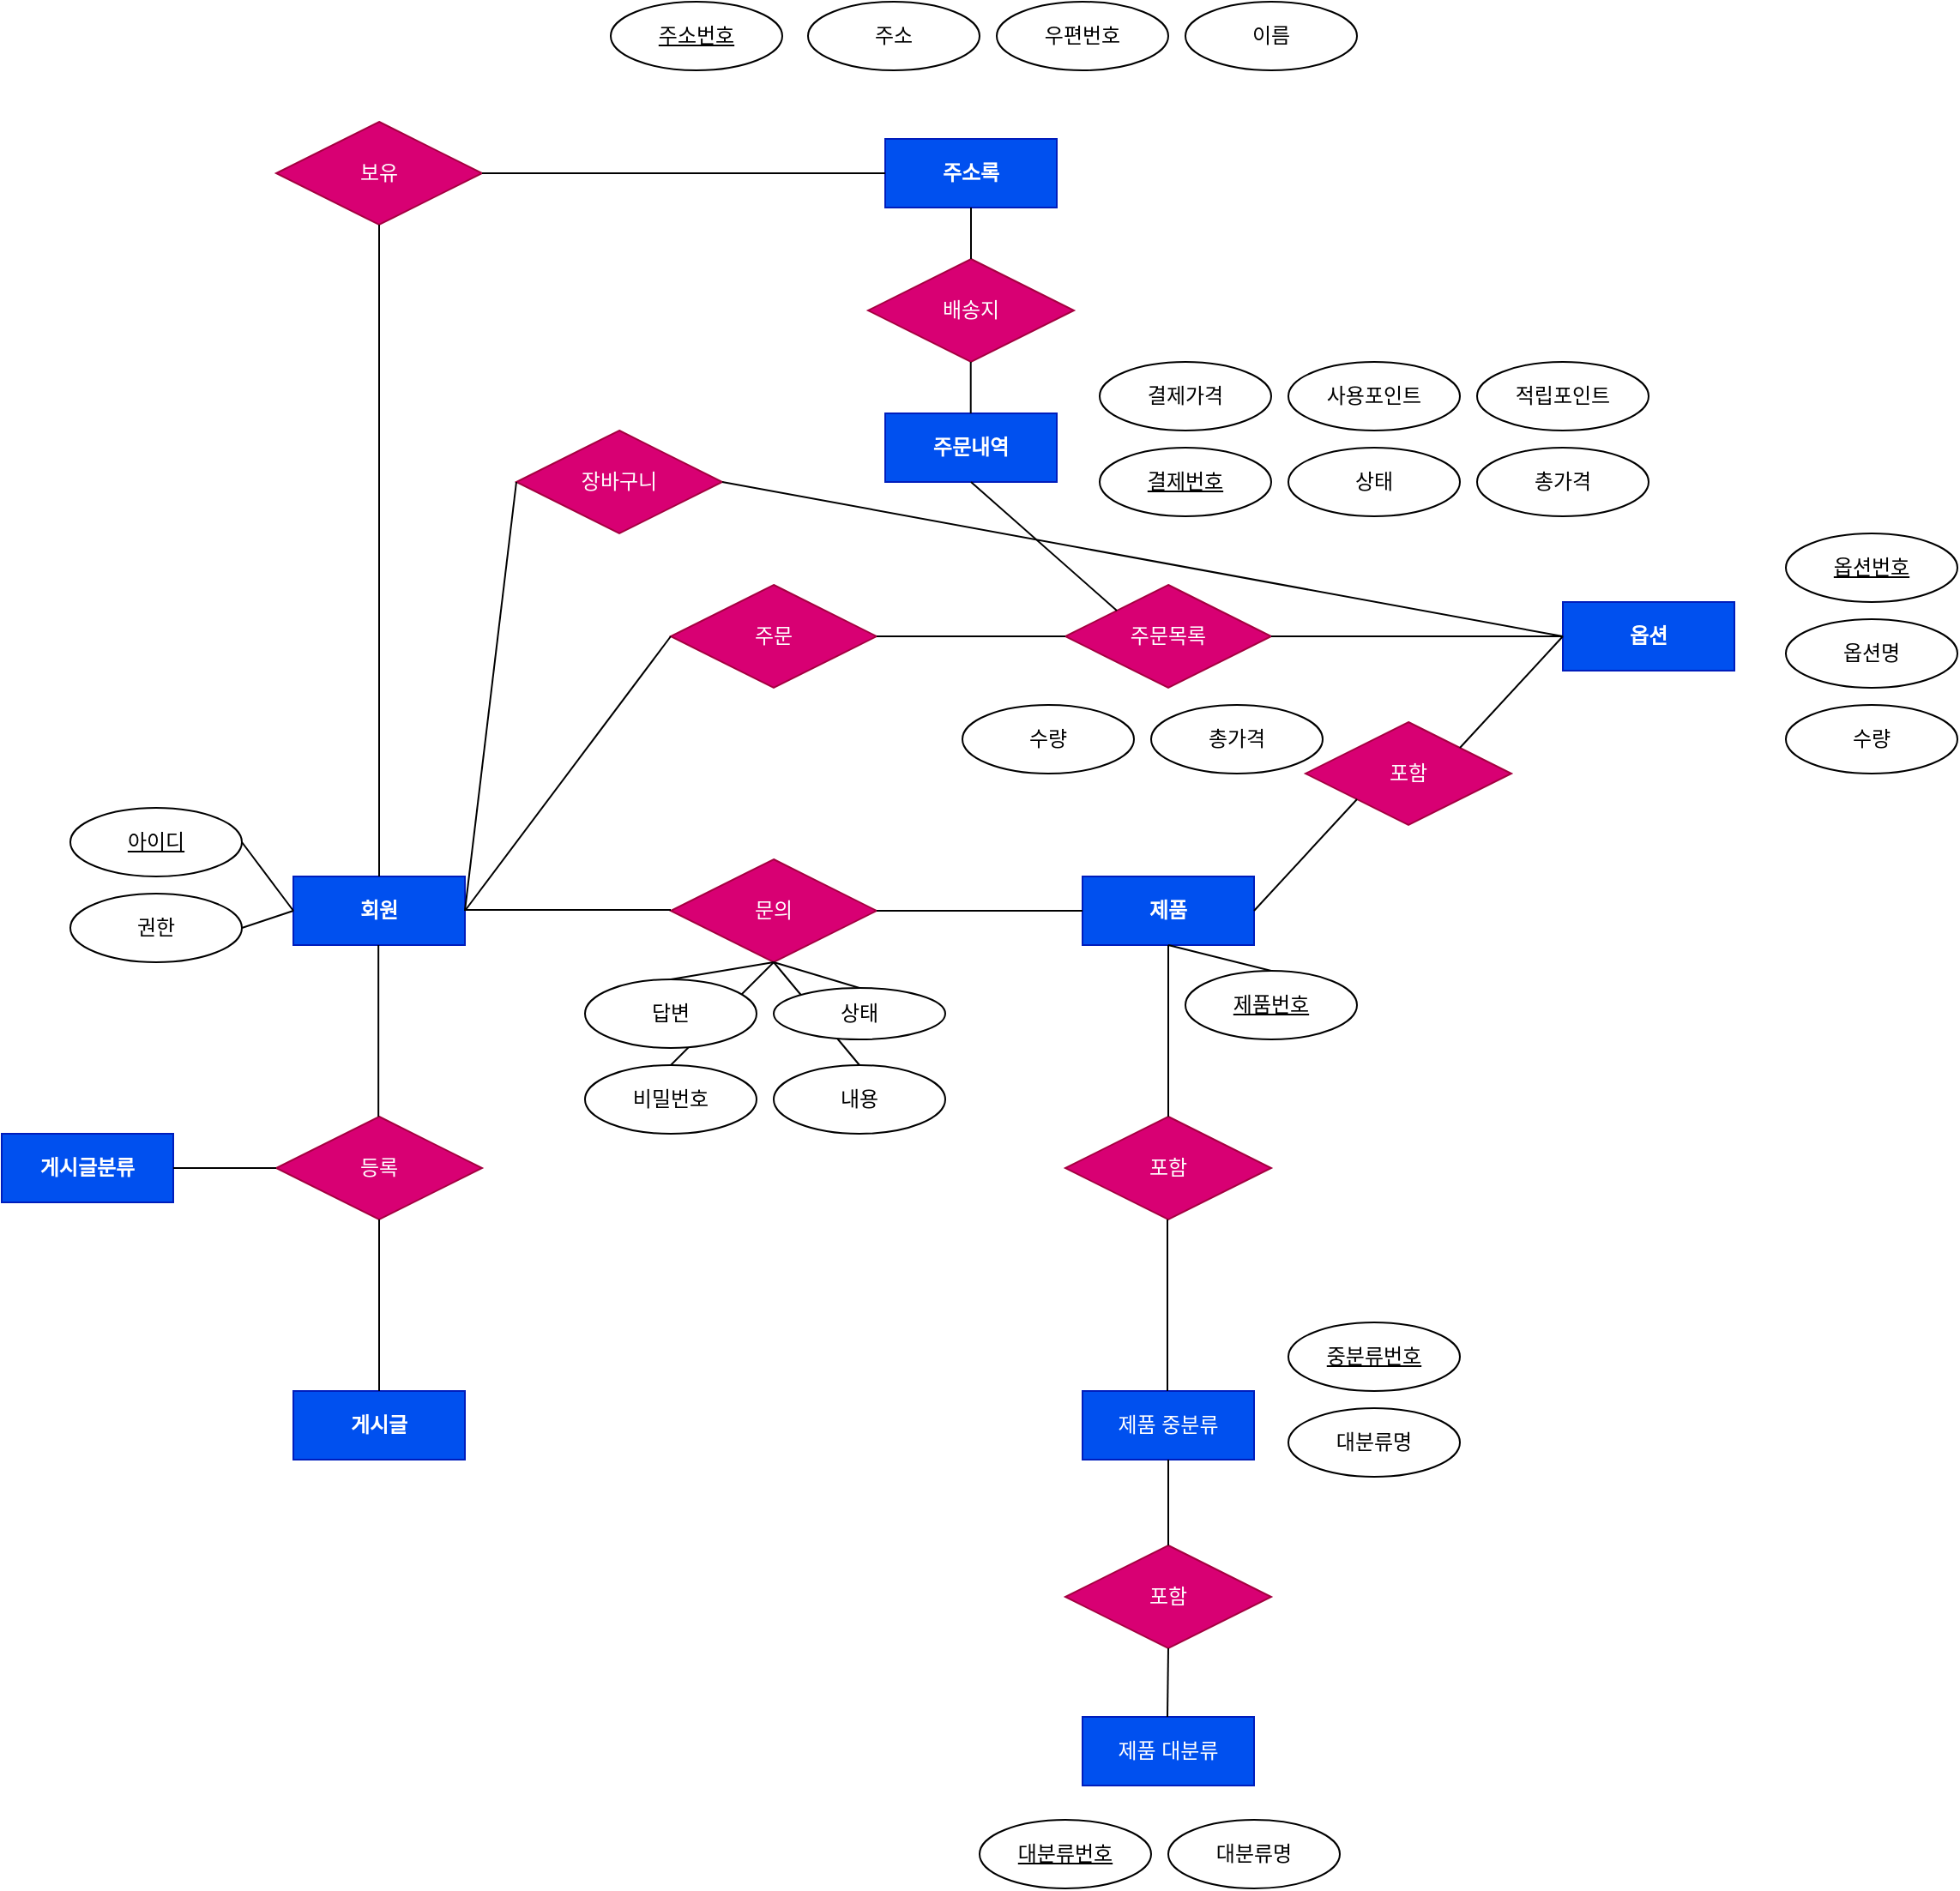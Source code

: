 <mxfile version="20.2.3" type="device"><diagram id="R2lEEEUBdFMjLlhIrx00" name="Page-1"><mxGraphModel dx="1661" dy="2405" grid="1" gridSize="10" guides="1" tooltips="1" connect="1" arrows="1" fold="1" page="1" pageScale="1" pageWidth="850" pageHeight="1100" math="0" shadow="0" extFonts="Permanent Marker^https://fonts.googleapis.com/css?family=Permanent+Marker"><root><mxCell id="0"/><mxCell id="1" parent="0"/><mxCell id="GbC8QpPvB_LfAd_JuzLC-73" value="" style="endArrow=none;html=1;rounded=0;exitX=0.5;exitY=0;exitDx=0;exitDy=0;entryX=0.5;entryY=1;entryDx=0;entryDy=0;" edge="1" parent="1" source="GbC8QpPvB_LfAd_JuzLC-48" target="GbC8QpPvB_LfAd_JuzLC-5"><mxGeometry relative="1" as="geometry"><mxPoint x="370" y="400" as="sourcePoint"/><mxPoint x="430" y="340" as="targetPoint"/></mxGeometry></mxCell><mxCell id="GbC8QpPvB_LfAd_JuzLC-72" value="" style="endArrow=none;html=1;rounded=0;exitX=0.5;exitY=0;exitDx=0;exitDy=0;entryX=0.5;entryY=1;entryDx=0;entryDy=0;" edge="1" parent="1" source="GbC8QpPvB_LfAd_JuzLC-47" target="GbC8QpPvB_LfAd_JuzLC-5"><mxGeometry relative="1" as="geometry"><mxPoint x="420" y="460" as="sourcePoint"/><mxPoint x="580" y="460" as="targetPoint"/></mxGeometry></mxCell><mxCell id="GbC8QpPvB_LfAd_JuzLC-1" value="회원" style="whiteSpace=wrap;html=1;align=center;fontStyle=1;labelBackgroundColor=none;fillColor=#0050ef;fontColor=#ffffff;strokeColor=#001DBC;" vertex="1" parent="1"><mxGeometry x="140" y="280" width="100" height="40" as="geometry"/></mxCell><mxCell id="GbC8QpPvB_LfAd_JuzLC-2" value="제품" style="whiteSpace=wrap;html=1;align=center;fontStyle=1;fillColor=#0050ef;fontColor=#ffffff;strokeColor=#001DBC;" vertex="1" parent="1"><mxGeometry x="600" y="280" width="100" height="40" as="geometry"/></mxCell><mxCell id="GbC8QpPvB_LfAd_JuzLC-3" value="게시글" style="whiteSpace=wrap;html=1;align=center;fontStyle=1;fillColor=#0050ef;fontColor=#ffffff;strokeColor=#001DBC;" vertex="1" parent="1"><mxGeometry x="140" y="580" width="100" height="40" as="geometry"/></mxCell><mxCell id="GbC8QpPvB_LfAd_JuzLC-4" value="제품 중분류" style="whiteSpace=wrap;html=1;align=center;fillColor=#0050ef;fontColor=#ffffff;strokeColor=#001DBC;" vertex="1" parent="1"><mxGeometry x="600" y="580" width="100" height="40" as="geometry"/></mxCell><mxCell id="GbC8QpPvB_LfAd_JuzLC-5" value="문의" style="shape=rhombus;perimeter=rhombusPerimeter;whiteSpace=wrap;html=1;align=center;fillColor=#d80073;fontColor=#ffffff;strokeColor=#A50040;" vertex="1" parent="1"><mxGeometry x="360" y="270" width="120" height="60" as="geometry"/></mxCell><mxCell id="GbC8QpPvB_LfAd_JuzLC-6" value="포함" style="shape=rhombus;perimeter=rhombusPerimeter;whiteSpace=wrap;html=1;align=center;fillColor=#d80073;fontColor=#ffffff;strokeColor=#A50040;" vertex="1" parent="1"><mxGeometry x="590" y="420" width="120" height="60" as="geometry"/></mxCell><mxCell id="GbC8QpPvB_LfAd_JuzLC-7" value="등록" style="shape=rhombus;perimeter=rhombusPerimeter;whiteSpace=wrap;html=1;align=center;fillColor=#d80073;fontColor=#ffffff;strokeColor=#A50040;" vertex="1" parent="1"><mxGeometry x="130" y="420" width="120" height="60" as="geometry"/></mxCell><mxCell id="GbC8QpPvB_LfAd_JuzLC-8" value="주문" style="shape=rhombus;perimeter=rhombusPerimeter;whiteSpace=wrap;html=1;align=center;fillColor=#d80073;fontColor=#ffffff;strokeColor=#A50040;" vertex="1" parent="1"><mxGeometry x="360" y="110" width="120" height="60" as="geometry"/></mxCell><mxCell id="GbC8QpPvB_LfAd_JuzLC-9" value="주문내역" style="whiteSpace=wrap;html=1;align=center;fontStyle=1;fillColor=#0050ef;fontColor=#ffffff;strokeColor=#001DBC;" vertex="1" parent="1"><mxGeometry x="485" y="10" width="100" height="40" as="geometry"/></mxCell><mxCell id="GbC8QpPvB_LfAd_JuzLC-10" value="주문목록" style="shape=rhombus;perimeter=rhombusPerimeter;whiteSpace=wrap;html=1;align=center;fillColor=#d80073;fontColor=#ffffff;strokeColor=#A50040;" vertex="1" parent="1"><mxGeometry x="590" y="110" width="120" height="60" as="geometry"/></mxCell><mxCell id="GbC8QpPvB_LfAd_JuzLC-11" value="옵션" style="whiteSpace=wrap;html=1;align=center;fontStyle=1;fillColor=#0050ef;fontColor=#ffffff;strokeColor=#001DBC;" vertex="1" parent="1"><mxGeometry x="880" y="120" width="100" height="40" as="geometry"/></mxCell><mxCell id="GbC8QpPvB_LfAd_JuzLC-12" value="주소록" style="whiteSpace=wrap;html=1;align=center;fontStyle=1;fillColor=#0050ef;fontColor=#ffffff;strokeColor=#001DBC;" vertex="1" parent="1"><mxGeometry x="485" y="-150" width="100" height="40" as="geometry"/></mxCell><mxCell id="GbC8QpPvB_LfAd_JuzLC-13" value="보유" style="shape=rhombus;perimeter=rhombusPerimeter;whiteSpace=wrap;html=1;align=center;fillColor=#d80073;fontColor=#ffffff;strokeColor=#A50040;" vertex="1" parent="1"><mxGeometry x="130" y="-160" width="120" height="60" as="geometry"/></mxCell><mxCell id="GbC8QpPvB_LfAd_JuzLC-14" value="" style="endArrow=none;html=1;rounded=0;entryX=0;entryY=0.5;entryDx=0;entryDy=0;exitX=1;exitY=0.5;exitDx=0;exitDy=0;" edge="1" parent="1" source="GbC8QpPvB_LfAd_JuzLC-13" target="GbC8QpPvB_LfAd_JuzLC-12"><mxGeometry relative="1" as="geometry"><mxPoint x="250" y="29.5" as="sourcePoint"/><mxPoint x="410" y="29.5" as="targetPoint"/></mxGeometry></mxCell><mxCell id="GbC8QpPvB_LfAd_JuzLC-15" value="" style="endArrow=none;html=1;rounded=0;entryX=0.5;entryY=0;entryDx=0;entryDy=0;exitX=0.5;exitY=1;exitDx=0;exitDy=0;" edge="1" parent="1" source="GbC8QpPvB_LfAd_JuzLC-13" target="GbC8QpPvB_LfAd_JuzLC-1"><mxGeometry relative="1" as="geometry"><mxPoint x="130.0" y="160" as="sourcePoint"/><mxPoint x="371.96" y="161.02" as="targetPoint"/></mxGeometry></mxCell><mxCell id="GbC8QpPvB_LfAd_JuzLC-16" value="게시글분류" style="whiteSpace=wrap;html=1;align=center;fontStyle=1;fillColor=#0050ef;fontColor=#ffffff;strokeColor=#001DBC;" vertex="1" parent="1"><mxGeometry x="-30" y="430" width="100" height="40" as="geometry"/></mxCell><mxCell id="GbC8QpPvB_LfAd_JuzLC-17" value="" style="endArrow=none;html=1;rounded=0;entryX=0;entryY=0.5;entryDx=0;entryDy=0;exitX=1;exitY=0.5;exitDx=0;exitDy=0;" edge="1" parent="1" source="GbC8QpPvB_LfAd_JuzLC-10" target="GbC8QpPvB_LfAd_JuzLC-11"><mxGeometry relative="1" as="geometry"><mxPoint x="720" y="139.41" as="sourcePoint"/><mxPoint x="840" y="139" as="targetPoint"/></mxGeometry></mxCell><mxCell id="GbC8QpPvB_LfAd_JuzLC-18" value="포함" style="shape=rhombus;perimeter=rhombusPerimeter;whiteSpace=wrap;html=1;align=center;fillColor=#d80073;strokeColor=#A50040;fontColor=#ffffff;" vertex="1" parent="1"><mxGeometry x="730" y="190" width="120" height="60" as="geometry"/></mxCell><mxCell id="GbC8QpPvB_LfAd_JuzLC-19" value="" style="endArrow=none;html=1;rounded=0;entryX=0;entryY=0.5;entryDx=0;entryDy=0;exitX=1;exitY=0;exitDx=0;exitDy=0;" edge="1" parent="1" source="GbC8QpPvB_LfAd_JuzLC-18" target="GbC8QpPvB_LfAd_JuzLC-11"><mxGeometry relative="1" as="geometry"><mxPoint x="710" y="270" as="sourcePoint"/><mxPoint x="870" y="270" as="targetPoint"/></mxGeometry></mxCell><mxCell id="GbC8QpPvB_LfAd_JuzLC-20" value="" style="endArrow=none;html=1;rounded=0;entryX=0;entryY=1;entryDx=0;entryDy=0;exitX=1;exitY=0.5;exitDx=0;exitDy=0;" edge="1" parent="1" source="GbC8QpPvB_LfAd_JuzLC-2" target="GbC8QpPvB_LfAd_JuzLC-18"><mxGeometry relative="1" as="geometry"><mxPoint x="730" y="332.5" as="sourcePoint"/><mxPoint x="790" y="267.5" as="targetPoint"/></mxGeometry></mxCell><mxCell id="GbC8QpPvB_LfAd_JuzLC-21" value="" style="endArrow=none;html=1;rounded=0;exitX=0.5;exitY=1;exitDx=0;exitDy=0;entryX=0.5;entryY=0;entryDx=0;entryDy=0;" edge="1" parent="1" source="GbC8QpPvB_LfAd_JuzLC-2" target="GbC8QpPvB_LfAd_JuzLC-6"><mxGeometry relative="1" as="geometry"><mxPoint x="730" y="480" as="sourcePoint"/><mxPoint x="890" y="480" as="targetPoint"/></mxGeometry></mxCell><mxCell id="GbC8QpPvB_LfAd_JuzLC-22" value="" style="endArrow=none;html=1;rounded=0;exitX=0.5;exitY=1;exitDx=0;exitDy=0;entryX=0.5;entryY=0;entryDx=0;entryDy=0;" edge="1" parent="1"><mxGeometry relative="1" as="geometry"><mxPoint x="649.5" y="480" as="sourcePoint"/><mxPoint x="649.5" y="580" as="targetPoint"/></mxGeometry></mxCell><mxCell id="GbC8QpPvB_LfAd_JuzLC-23" value="제품 대분류" style="whiteSpace=wrap;html=1;align=center;fillColor=#0050ef;fontColor=#ffffff;strokeColor=#001DBC;" vertex="1" parent="1"><mxGeometry x="600" y="770" width="100" height="40" as="geometry"/></mxCell><mxCell id="GbC8QpPvB_LfAd_JuzLC-24" value="포함" style="shape=rhombus;perimeter=rhombusPerimeter;whiteSpace=wrap;html=1;align=center;fillColor=#d80073;fontColor=#ffffff;strokeColor=#A50040;" vertex="1" parent="1"><mxGeometry x="590" y="670" width="120" height="60" as="geometry"/></mxCell><mxCell id="GbC8QpPvB_LfAd_JuzLC-25" value="" style="endArrow=none;html=1;rounded=0;exitX=0.5;exitY=1;exitDx=0;exitDy=0;entryX=0.5;entryY=0;entryDx=0;entryDy=0;" edge="1" parent="1" source="GbC8QpPvB_LfAd_JuzLC-4" target="GbC8QpPvB_LfAd_JuzLC-24"><mxGeometry relative="1" as="geometry"><mxPoint x="780" y="630" as="sourcePoint"/><mxPoint x="780" y="730" as="targetPoint"/></mxGeometry></mxCell><mxCell id="GbC8QpPvB_LfAd_JuzLC-26" value="" style="endArrow=none;html=1;rounded=0;entryX=0.5;entryY=0;entryDx=0;entryDy=0;exitX=0.5;exitY=1;exitDx=0;exitDy=0;" edge="1" parent="1" source="GbC8QpPvB_LfAd_JuzLC-24"><mxGeometry relative="1" as="geometry"><mxPoint x="650" y="740" as="sourcePoint"/><mxPoint x="649.5" y="770" as="targetPoint"/></mxGeometry></mxCell><mxCell id="GbC8QpPvB_LfAd_JuzLC-27" value="대분류번호" style="ellipse;whiteSpace=wrap;html=1;align=center;fontStyle=4" vertex="1" parent="1"><mxGeometry x="540" y="830" width="100" height="40" as="geometry"/></mxCell><mxCell id="GbC8QpPvB_LfAd_JuzLC-28" value="대분류명" style="ellipse;whiteSpace=wrap;html=1;align=center;" vertex="1" parent="1"><mxGeometry x="650" y="830" width="100" height="40" as="geometry"/></mxCell><mxCell id="GbC8QpPvB_LfAd_JuzLC-29" value="중분류번호" style="ellipse;whiteSpace=wrap;html=1;align=center;fontStyle=4" vertex="1" parent="1"><mxGeometry x="720" y="540" width="100" height="40" as="geometry"/></mxCell><mxCell id="GbC8QpPvB_LfAd_JuzLC-30" value="대분류명" style="ellipse;whiteSpace=wrap;html=1;align=center;" vertex="1" parent="1"><mxGeometry x="720" y="590" width="100" height="40" as="geometry"/></mxCell><mxCell id="GbC8QpPvB_LfAd_JuzLC-32" value="" style="endArrow=none;html=1;rounded=0;entryX=0;entryY=0.5;entryDx=0;entryDy=0;exitX=1;exitY=0.5;exitDx=0;exitDy=0;" edge="1" parent="1" source="GbC8QpPvB_LfAd_JuzLC-5" target="GbC8QpPvB_LfAd_JuzLC-2"><mxGeometry relative="1" as="geometry"><mxPoint x="420" y="350" as="sourcePoint"/><mxPoint x="580" y="350" as="targetPoint"/></mxGeometry></mxCell><mxCell id="GbC8QpPvB_LfAd_JuzLC-33" value="" style="endArrow=none;html=1;rounded=0;entryX=0;entryY=0.5;entryDx=0;entryDy=0;exitX=1;exitY=0.5;exitDx=0;exitDy=0;" edge="1" parent="1"><mxGeometry relative="1" as="geometry"><mxPoint x="240" y="299.5" as="sourcePoint"/><mxPoint x="360" y="299.5" as="targetPoint"/></mxGeometry></mxCell><mxCell id="GbC8QpPvB_LfAd_JuzLC-34" value="제품번호" style="ellipse;whiteSpace=wrap;html=1;align=center;fontStyle=4;" vertex="1" parent="1"><mxGeometry x="660" y="335" width="100" height="40" as="geometry"/></mxCell><mxCell id="GbC8QpPvB_LfAd_JuzLC-35" value="옵션번호" style="ellipse;whiteSpace=wrap;html=1;align=center;fontStyle=4" vertex="1" parent="1"><mxGeometry x="1010" y="80" width="100" height="40" as="geometry"/></mxCell><mxCell id="GbC8QpPvB_LfAd_JuzLC-36" value="옵션명" style="ellipse;whiteSpace=wrap;html=1;align=center;" vertex="1" parent="1"><mxGeometry x="1010" y="130" width="100" height="40" as="geometry"/></mxCell><mxCell id="GbC8QpPvB_LfAd_JuzLC-37" value="수량" style="ellipse;whiteSpace=wrap;html=1;align=center;" vertex="1" parent="1"><mxGeometry x="530" y="180" width="100" height="40" as="geometry"/></mxCell><mxCell id="GbC8QpPvB_LfAd_JuzLC-38" value="총가격" style="ellipse;whiteSpace=wrap;html=1;align=center;" vertex="1" parent="1"><mxGeometry x="640" y="180" width="100" height="40" as="geometry"/></mxCell><mxCell id="GbC8QpPvB_LfAd_JuzLC-39" value="" style="endArrow=none;html=1;rounded=0;entryX=0;entryY=0;entryDx=0;entryDy=0;exitX=0.5;exitY=1;exitDx=0;exitDy=0;" edge="1" parent="1" source="GbC8QpPvB_LfAd_JuzLC-9" target="GbC8QpPvB_LfAd_JuzLC-10"><mxGeometry relative="1" as="geometry"><mxPoint x="260" y="40" as="sourcePoint"/><mxPoint x="495" y="40" as="targetPoint"/></mxGeometry></mxCell><mxCell id="GbC8QpPvB_LfAd_JuzLC-40" value="배송지" style="shape=rhombus;perimeter=rhombusPerimeter;whiteSpace=wrap;html=1;align=center;fillColor=#d80073;fontColor=#ffffff;strokeColor=#A50040;" vertex="1" parent="1"><mxGeometry x="475" y="-80" width="120" height="60" as="geometry"/></mxCell><mxCell id="GbC8QpPvB_LfAd_JuzLC-41" value="" style="endArrow=none;html=1;rounded=0;entryX=0.5;entryY=1;entryDx=0;entryDy=0;exitX=0.5;exitY=0;exitDx=0;exitDy=0;" edge="1" parent="1" source="GbC8QpPvB_LfAd_JuzLC-40" target="GbC8QpPvB_LfAd_JuzLC-12"><mxGeometry relative="1" as="geometry"><mxPoint x="520" y="80" as="sourcePoint"/><mxPoint x="680" y="80" as="targetPoint"/></mxGeometry></mxCell><mxCell id="GbC8QpPvB_LfAd_JuzLC-42" value="" style="endArrow=none;html=1;rounded=0;entryX=0.5;entryY=1;entryDx=0;entryDy=0;exitX=0.5;exitY=0;exitDx=0;exitDy=0;" edge="1" parent="1"><mxGeometry relative="1" as="geometry"><mxPoint x="534.86" y="10" as="sourcePoint"/><mxPoint x="534.86" y="-20" as="targetPoint"/></mxGeometry></mxCell><mxCell id="GbC8QpPvB_LfAd_JuzLC-43" value="" style="endArrow=none;html=1;rounded=0;exitX=1;exitY=0.5;exitDx=0;exitDy=0;entryX=0;entryY=0.5;entryDx=0;entryDy=0;" edge="1" parent="1" source="GbC8QpPvB_LfAd_JuzLC-1" target="GbC8QpPvB_LfAd_JuzLC-8"><mxGeometry relative="1" as="geometry"><mxPoint x="370" y="260" as="sourcePoint"/><mxPoint x="530" y="260" as="targetPoint"/></mxGeometry></mxCell><mxCell id="GbC8QpPvB_LfAd_JuzLC-44" value="" style="endArrow=none;html=1;rounded=0;exitX=1;exitY=0.5;exitDx=0;exitDy=0;entryX=0;entryY=0.5;entryDx=0;entryDy=0;" edge="1" parent="1" source="GbC8QpPvB_LfAd_JuzLC-8" target="GbC8QpPvB_LfAd_JuzLC-10"><mxGeometry relative="1" as="geometry"><mxPoint x="540" y="270" as="sourcePoint"/><mxPoint x="700" y="270" as="targetPoint"/></mxGeometry></mxCell><mxCell id="GbC8QpPvB_LfAd_JuzLC-45" value="답변" style="ellipse;whiteSpace=wrap;html=1;align=center;" vertex="1" parent="1"><mxGeometry x="310" y="340" width="100" height="40" as="geometry"/></mxCell><mxCell id="GbC8QpPvB_LfAd_JuzLC-46" value="상태" style="ellipse;whiteSpace=wrap;html=1;align=center;" vertex="1" parent="1"><mxGeometry x="420" y="345" width="100" height="30" as="geometry"/></mxCell><mxCell id="GbC8QpPvB_LfAd_JuzLC-47" value="비밀번호" style="ellipse;whiteSpace=wrap;html=1;align=center;" vertex="1" parent="1"><mxGeometry x="310" y="390" width="100" height="40" as="geometry"/></mxCell><mxCell id="GbC8QpPvB_LfAd_JuzLC-48" value="내용" style="ellipse;whiteSpace=wrap;html=1;align=center;" vertex="1" parent="1"><mxGeometry x="420" y="390" width="100" height="40" as="geometry"/></mxCell><mxCell id="GbC8QpPvB_LfAd_JuzLC-49" value="" style="endArrow=none;html=1;rounded=0;exitX=1;exitY=0.5;exitDx=0;exitDy=0;entryX=0;entryY=0.5;entryDx=0;entryDy=0;" edge="1" parent="1" source="GbC8QpPvB_LfAd_JuzLC-16" target="GbC8QpPvB_LfAd_JuzLC-7"><mxGeometry relative="1" as="geometry"><mxPoint x="100" y="480" as="sourcePoint"/><mxPoint x="260" y="480" as="targetPoint"/></mxGeometry></mxCell><mxCell id="GbC8QpPvB_LfAd_JuzLC-50" value="" style="endArrow=none;html=1;rounded=0;exitX=0.5;exitY=1;exitDx=0;exitDy=0;entryX=0.5;entryY=0;entryDx=0;entryDy=0;" edge="1" parent="1" source="GbC8QpPvB_LfAd_JuzLC-7" target="GbC8QpPvB_LfAd_JuzLC-3"><mxGeometry relative="1" as="geometry"><mxPoint x="80" y="460" as="sourcePoint"/><mxPoint x="140" y="460" as="targetPoint"/></mxGeometry></mxCell><mxCell id="GbC8QpPvB_LfAd_JuzLC-51" value="" style="endArrow=none;html=1;rounded=0;exitX=0.5;exitY=1;exitDx=0;exitDy=0;entryX=0.5;entryY=0;entryDx=0;entryDy=0;" edge="1" parent="1"><mxGeometry relative="1" as="geometry"><mxPoint x="189.58" y="320" as="sourcePoint"/><mxPoint x="189.58" y="420" as="targetPoint"/></mxGeometry></mxCell><mxCell id="GbC8QpPvB_LfAd_JuzLC-52" value="아이디" style="ellipse;whiteSpace=wrap;html=1;align=center;fontStyle=4" vertex="1" parent="1"><mxGeometry x="10" y="240" width="100" height="40" as="geometry"/></mxCell><mxCell id="GbC8QpPvB_LfAd_JuzLC-53" value="권한" style="ellipse;whiteSpace=wrap;html=1;align=center;" vertex="1" parent="1"><mxGeometry x="10" y="290" width="100" height="40" as="geometry"/></mxCell><mxCell id="GbC8QpPvB_LfAd_JuzLC-54" value="주소번호" style="ellipse;whiteSpace=wrap;html=1;align=center;fontStyle=4" vertex="1" parent="1"><mxGeometry x="325" y="-230" width="100" height="40" as="geometry"/></mxCell><mxCell id="GbC8QpPvB_LfAd_JuzLC-55" value="주소" style="ellipse;whiteSpace=wrap;html=1;align=center;" vertex="1" parent="1"><mxGeometry x="440" y="-230" width="100" height="40" as="geometry"/></mxCell><mxCell id="GbC8QpPvB_LfAd_JuzLC-56" value="우편번호&lt;span style=&quot;color: rgba(0, 0, 0, 0); font-family: monospace; font-size: 0px; text-align: start;&quot;&gt;%3CmxGraphModel%3E%3Croot%3E%3CmxCell%20id%3D%220%22%2F%3E%3CmxCell%20id%3D%221%22%20parent%3D%220%22%2F%3E%3CmxCell%20id%3D%222%22%20value%3D%22%EC%A3%BC%EC%86%8C%EB%B2%88%ED%98%B8%22%20style%3D%22ellipse%3BwhiteSpace%3Dwrap%3Bhtml%3D1%3Balign%3Dcenter%3B%22%20vertex%3D%221%22%20parent%3D%221%22%3E%3CmxGeometry%20x%3D%22325%22%20y%3D%22-230%22%20width%3D%22100%22%20height%3D%2240%22%20as%3D%22geometry%22%2F%3E%3C%2FmxCell%3E%3C%2Froot%3E%3C%2FmxGraphModel%3E&lt;/span&gt;" style="ellipse;whiteSpace=wrap;html=1;align=center;" vertex="1" parent="1"><mxGeometry x="550" y="-230" width="100" height="40" as="geometry"/></mxCell><mxCell id="GbC8QpPvB_LfAd_JuzLC-57" value="이름" style="ellipse;whiteSpace=wrap;html=1;align=center;" vertex="1" parent="1"><mxGeometry x="660" y="-230" width="100" height="40" as="geometry"/></mxCell><mxCell id="GbC8QpPvB_LfAd_JuzLC-58" value="결제번호" style="ellipse;whiteSpace=wrap;html=1;align=center;fontStyle=4" vertex="1" parent="1"><mxGeometry x="610" y="30" width="100" height="40" as="geometry"/></mxCell><mxCell id="GbC8QpPvB_LfAd_JuzLC-60" value="결제가격" style="ellipse;whiteSpace=wrap;html=1;align=center;" vertex="1" parent="1"><mxGeometry x="610" y="-20" width="100" height="40" as="geometry"/></mxCell><mxCell id="GbC8QpPvB_LfAd_JuzLC-61" value="사용포인트" style="ellipse;whiteSpace=wrap;html=1;align=center;" vertex="1" parent="1"><mxGeometry x="720" y="-20" width="100" height="40" as="geometry"/></mxCell><mxCell id="GbC8QpPvB_LfAd_JuzLC-62" value="적립포인트" style="ellipse;whiteSpace=wrap;html=1;align=center;" vertex="1" parent="1"><mxGeometry x="830" y="-20" width="100" height="40" as="geometry"/></mxCell><mxCell id="GbC8QpPvB_LfAd_JuzLC-64" value="상태" style="ellipse;whiteSpace=wrap;html=1;align=center;" vertex="1" parent="1"><mxGeometry x="720" y="30" width="100" height="40" as="geometry"/></mxCell><mxCell id="GbC8QpPvB_LfAd_JuzLC-65" value="총가격" style="ellipse;whiteSpace=wrap;html=1;align=center;" vertex="1" parent="1"><mxGeometry x="830" y="30" width="100" height="40" as="geometry"/></mxCell><mxCell id="GbC8QpPvB_LfAd_JuzLC-66" value="수량" style="ellipse;whiteSpace=wrap;html=1;align=center;" vertex="1" parent="1"><mxGeometry x="1010" y="180" width="100" height="40" as="geometry"/></mxCell><mxCell id="GbC8QpPvB_LfAd_JuzLC-67" value="장바구니" style="shape=rhombus;perimeter=rhombusPerimeter;whiteSpace=wrap;html=1;align=center;fillColor=#d80073;fontColor=#ffffff;strokeColor=#A50040;" vertex="1" parent="1"><mxGeometry x="270" y="20" width="120" height="60" as="geometry"/></mxCell><mxCell id="GbC8QpPvB_LfAd_JuzLC-68" value="" style="endArrow=none;html=1;rounded=0;exitX=1;exitY=0.5;exitDx=0;exitDy=0;entryX=0;entryY=0.5;entryDx=0;entryDy=0;" edge="1" parent="1" source="GbC8QpPvB_LfAd_JuzLC-67" target="GbC8QpPvB_LfAd_JuzLC-11"><mxGeometry width="50" height="50" relative="1" as="geometry"><mxPoint x="610" y="250" as="sourcePoint"/><mxPoint x="660" y="200" as="targetPoint"/></mxGeometry></mxCell><mxCell id="GbC8QpPvB_LfAd_JuzLC-69" value="" style="endArrow=none;html=1;rounded=0;exitX=1;exitY=0.5;exitDx=0;exitDy=0;entryX=0;entryY=0.5;entryDx=0;entryDy=0;" edge="1" parent="1" source="GbC8QpPvB_LfAd_JuzLC-1" target="GbC8QpPvB_LfAd_JuzLC-67"><mxGeometry relative="1" as="geometry"><mxPoint x="440" y="230" as="sourcePoint"/><mxPoint x="600" y="230" as="targetPoint"/></mxGeometry></mxCell><mxCell id="GbC8QpPvB_LfAd_JuzLC-70" value="" style="endArrow=none;html=1;rounded=0;exitX=1;exitY=0.5;exitDx=0;exitDy=0;entryX=0;entryY=0.5;entryDx=0;entryDy=0;" edge="1" parent="1" source="GbC8QpPvB_LfAd_JuzLC-52" target="GbC8QpPvB_LfAd_JuzLC-1"><mxGeometry relative="1" as="geometry"><mxPoint x="120" y="360" as="sourcePoint"/><mxPoint x="280" y="360" as="targetPoint"/></mxGeometry></mxCell><mxCell id="GbC8QpPvB_LfAd_JuzLC-71" value="" style="endArrow=none;html=1;rounded=0;exitX=1;exitY=0.5;exitDx=0;exitDy=0;entryX=0;entryY=0.5;entryDx=0;entryDy=0;" edge="1" parent="1" source="GbC8QpPvB_LfAd_JuzLC-53" target="GbC8QpPvB_LfAd_JuzLC-1"><mxGeometry relative="1" as="geometry"><mxPoint x="120" y="330" as="sourcePoint"/><mxPoint x="150" y="370" as="targetPoint"/></mxGeometry></mxCell><mxCell id="GbC8QpPvB_LfAd_JuzLC-74" value="" style="endArrow=none;html=1;rounded=0;exitX=0.5;exitY=0;exitDx=0;exitDy=0;entryX=0.5;entryY=1;entryDx=0;entryDy=0;" edge="1" parent="1" source="GbC8QpPvB_LfAd_JuzLC-45" target="GbC8QpPvB_LfAd_JuzLC-5"><mxGeometry relative="1" as="geometry"><mxPoint x="380" y="410" as="sourcePoint"/><mxPoint x="440" y="350" as="targetPoint"/></mxGeometry></mxCell><mxCell id="GbC8QpPvB_LfAd_JuzLC-75" value="" style="endArrow=none;html=1;rounded=0;exitX=0.5;exitY=1;exitDx=0;exitDy=0;entryX=0.5;entryY=0;entryDx=0;entryDy=0;" edge="1" parent="1" source="GbC8QpPvB_LfAd_JuzLC-5" target="GbC8QpPvB_LfAd_JuzLC-46"><mxGeometry relative="1" as="geometry"><mxPoint x="390" y="420" as="sourcePoint"/><mxPoint x="450" y="360" as="targetPoint"/></mxGeometry></mxCell><mxCell id="GbC8QpPvB_LfAd_JuzLC-76" value="" style="endArrow=none;html=1;rounded=0;exitX=0.5;exitY=1;exitDx=0;exitDy=0;entryX=0.5;entryY=0;entryDx=0;entryDy=0;" edge="1" parent="1" source="GbC8QpPvB_LfAd_JuzLC-2" target="GbC8QpPvB_LfAd_JuzLC-34"><mxGeometry relative="1" as="geometry"><mxPoint x="400" y="430" as="sourcePoint"/><mxPoint x="460" y="370" as="targetPoint"/></mxGeometry></mxCell></root></mxGraphModel></diagram></mxfile>